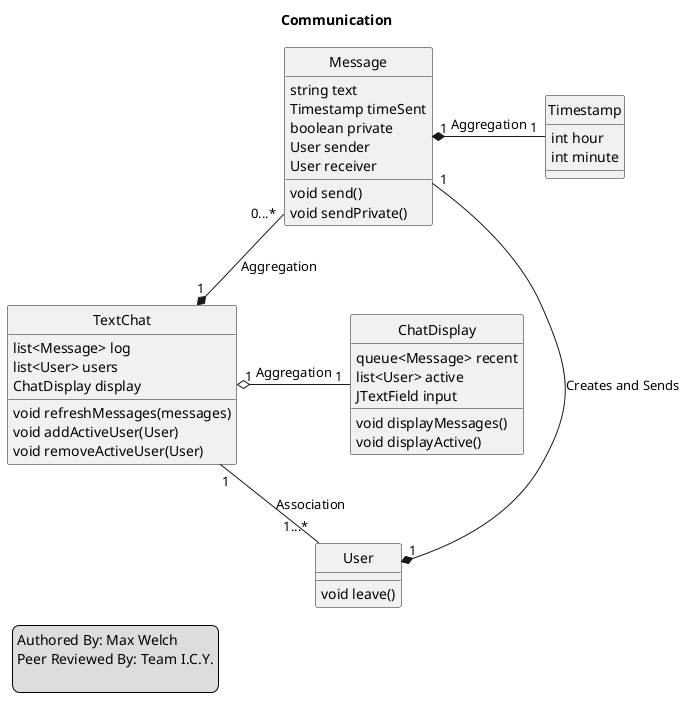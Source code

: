 @startuml

hide circles
Title Communication

legend left
Authored By: Max Welch
Peer Reviewed By: Team I.C.Y.

end legend

class TextChat {
list<Message> log
list<User> users
ChatDisplay display
void refreshMessages(messages)
void addActiveUser(User)
void removeActiveUser(User)
}

class ChatDisplay {
queue<Message> recent
list<User> active
JTextField input
void displayMessages()
void displayActive()
}
TextChat "1" o-left- "1" ChatDisplay :Aggregation

class User {
void leave()
}

TextChat "1" -- "1...*" User : Association

class Message {
string text
Timestamp timeSent
boolean private
User sender
User receiver
void send()
void sendPrivate()
}

Message "1" -up-* "1" User: Creates and Sends
Message "0...*" -down-* "1" TextChat: Aggregation

class Timestamp{
int hour
int minute
}

Timestamp "1" -left-* "1" Message: Aggregation
@enduml